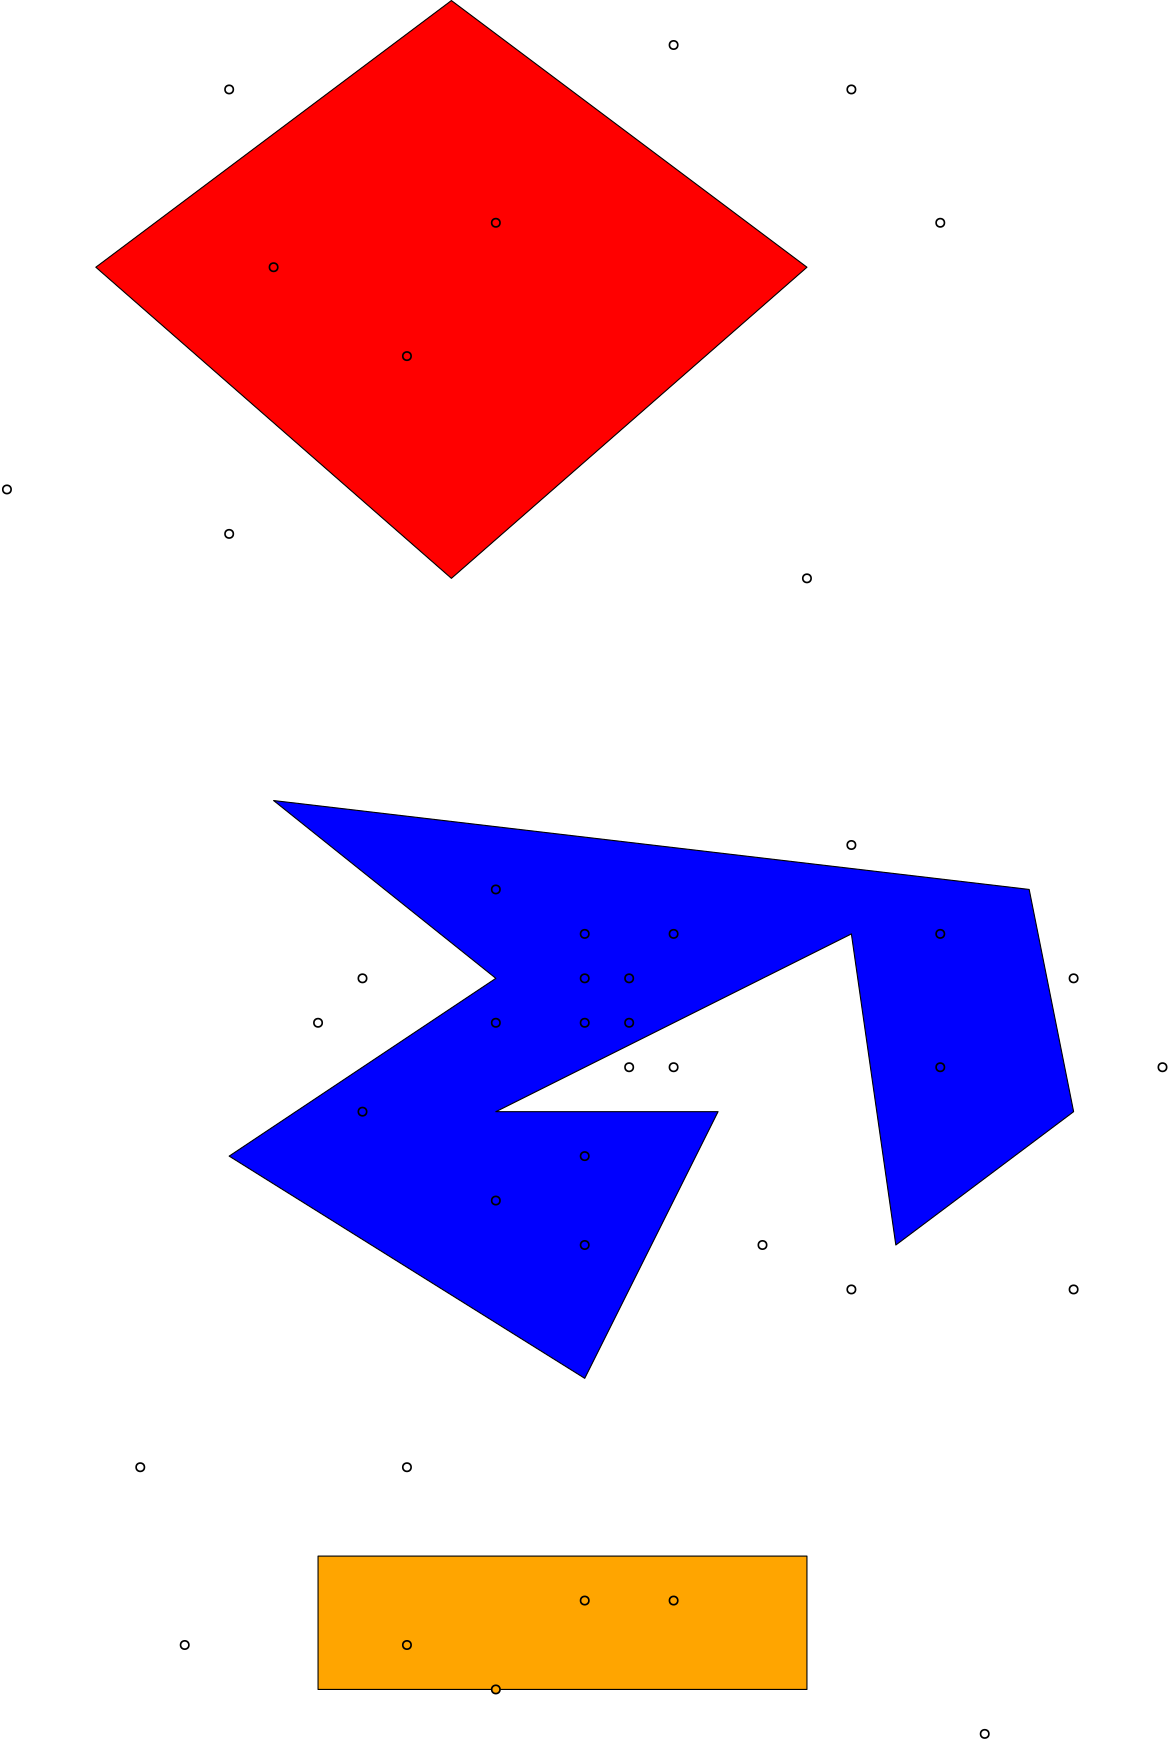 <?xml version="1.0"?>
<!DOCTYPE ipe SYSTEM "ipe.dtd">
<ipe version="70212" creator="Ipe 7.2.13">
<info created="D:20210207122154" modified="D:20210207130920"/>
<ipestyle name="basic">
<symbol name="arrow/arc(spx)">
<path stroke="sym-stroke" fill="sym-stroke" pen="sym-pen">
0 0 m
-1 0.333 l
-1 -0.333 l
h
</path>
</symbol>
<symbol name="arrow/farc(spx)">
<path stroke="sym-stroke" fill="white" pen="sym-pen">
0 0 m
-1 0.333 l
-1 -0.333 l
h
</path>
</symbol>
<symbol name="arrow/ptarc(spx)">
<path stroke="sym-stroke" fill="sym-stroke" pen="sym-pen">
0 0 m
-1 0.333 l
-0.8 0 l
-1 -0.333 l
h
</path>
</symbol>
<symbol name="arrow/fptarc(spx)">
<path stroke="sym-stroke" fill="white" pen="sym-pen">
0 0 m
-1 0.333 l
-0.8 0 l
-1 -0.333 l
h
</path>
</symbol>
<symbol name="mark/circle(sx)" transformations="translations">
<path fill="sym-stroke">
0.6 0 0 0.6 0 0 e
0.4 0 0 0.4 0 0 e
</path>
</symbol>
<symbol name="mark/disk(sx)" transformations="translations">
<path fill="sym-stroke">
0.6 0 0 0.6 0 0 e
</path>
</symbol>
<symbol name="mark/fdisk(sfx)" transformations="translations">
<group>
<path fill="sym-fill">
0.5 0 0 0.5 0 0 e
</path>
<path fill="sym-stroke" fillrule="eofill">
0.6 0 0 0.6 0 0 e
0.4 0 0 0.4 0 0 e
</path>
</group>
</symbol>
<symbol name="mark/box(sx)" transformations="translations">
<path fill="sym-stroke" fillrule="eofill">
-0.6 -0.6 m
0.6 -0.6 l
0.6 0.6 l
-0.6 0.6 l
h
-0.4 -0.4 m
0.4 -0.4 l
0.4 0.4 l
-0.4 0.4 l
h
</path>
</symbol>
<symbol name="mark/square(sx)" transformations="translations">
<path fill="sym-stroke">
-0.6 -0.6 m
0.6 -0.6 l
0.6 0.6 l
-0.6 0.6 l
h
</path>
</symbol>
<symbol name="mark/fsquare(sfx)" transformations="translations">
<group>
<path fill="sym-fill">
-0.5 -0.5 m
0.5 -0.5 l
0.5 0.5 l
-0.5 0.5 l
h
</path>
<path fill="sym-stroke" fillrule="eofill">
-0.6 -0.6 m
0.6 -0.6 l
0.6 0.6 l
-0.6 0.6 l
h
-0.4 -0.4 m
0.4 -0.4 l
0.4 0.4 l
-0.4 0.4 l
h
</path>
</group>
</symbol>
<symbol name="mark/cross(sx)" transformations="translations">
<group>
<path fill="sym-stroke">
-0.43 -0.57 m
0.57 0.43 l
0.43 0.57 l
-0.57 -0.43 l
h
</path>
<path fill="sym-stroke">
-0.43 0.57 m
0.57 -0.43 l
0.43 -0.57 l
-0.57 0.43 l
h
</path>
</group>
</symbol>
<symbol name="arrow/fnormal(spx)">
<path stroke="sym-stroke" fill="white" pen="sym-pen">
0 0 m
-1 0.333 l
-1 -0.333 l
h
</path>
</symbol>
<symbol name="arrow/pointed(spx)">
<path stroke="sym-stroke" fill="sym-stroke" pen="sym-pen">
0 0 m
-1 0.333 l
-0.8 0 l
-1 -0.333 l
h
</path>
</symbol>
<symbol name="arrow/fpointed(spx)">
<path stroke="sym-stroke" fill="white" pen="sym-pen">
0 0 m
-1 0.333 l
-0.8 0 l
-1 -0.333 l
h
</path>
</symbol>
<symbol name="arrow/linear(spx)">
<path stroke="sym-stroke" pen="sym-pen">
-1 0.333 m
0 0 l
-1 -0.333 l
</path>
</symbol>
<symbol name="arrow/fdouble(spx)">
<path stroke="sym-stroke" fill="white" pen="sym-pen">
0 0 m
-1 0.333 l
-1 -0.333 l
h
-1 0 m
-2 0.333 l
-2 -0.333 l
h
</path>
</symbol>
<symbol name="arrow/double(spx)">
<path stroke="sym-stroke" fill="sym-stroke" pen="sym-pen">
0 0 m
-1 0.333 l
-1 -0.333 l
h
-1 0 m
-2 0.333 l
-2 -0.333 l
h
</path>
</symbol>
<pen name="heavier" value="0.8"/>
<pen name="fat" value="1.2"/>
<pen name="ultrafat" value="2"/>
<symbolsize name="large" value="5"/>
<symbolsize name="small" value="2"/>
<symbolsize name="tiny" value="1.1"/>
<arrowsize name="large" value="10"/>
<arrowsize name="small" value="5"/>
<arrowsize name="tiny" value="3"/>
<color name="red" value="1 0 0"/>
<color name="green" value="0 1 0"/>
<color name="blue" value="0 0 1"/>
<color name="yellow" value="1 1 0"/>
<color name="orange" value="1 0.647 0"/>
<color name="gold" value="1 0.843 0"/>
<color name="purple" value="0.627 0.125 0.941"/>
<color name="gray" value="0.745"/>
<color name="brown" value="0.647 0.165 0.165"/>
<color name="navy" value="0 0 0.502"/>
<color name="pink" value="1 0.753 0.796"/>
<color name="seagreen" value="0.18 0.545 0.341"/>
<color name="turquoise" value="0.251 0.878 0.816"/>
<color name="violet" value="0.933 0.51 0.933"/>
<color name="darkblue" value="0 0 0.545"/>
<color name="darkcyan" value="0 0.545 0.545"/>
<color name="darkgray" value="0.663"/>
<color name="darkgreen" value="0 0.392 0"/>
<color name="darkmagenta" value="0.545 0 0.545"/>
<color name="darkorange" value="1 0.549 0"/>
<color name="darkred" value="0.545 0 0"/>
<color name="lightblue" value="0.678 0.847 0.902"/>
<color name="lightcyan" value="0.878 1 1"/>
<color name="lightgray" value="0.827"/>
<color name="lightgreen" value="0.565 0.933 0.565"/>
<color name="lightyellow" value="1 1 0.878"/>
<dashstyle name="dashed" value="[4] 0"/>
<dashstyle name="dotted" value="[1 3] 0"/>
<dashstyle name="dash dotted" value="[4 2 1 2] 0"/>
<dashstyle name="dash dot dotted" value="[4 2 1 2 1 2] 0"/>
<textsize name="large" value="\large"/>
<textsize name="Large" value="\Large"/>
<textsize name="LARGE" value="\LARGE"/>
<textsize name="huge" value="\huge"/>
<textsize name="Huge" value="\Huge"/>
<textsize name="small" value="\small"/>
<textsize name="footnote" value="\footnotesize"/>
<textsize name="tiny" value="\tiny"/>
<textstyle name="center" begin="\begin{center}" end="\end{center}"/>
<textstyle name="itemize" begin="\begin{itemize}" end="\end{itemize}"/>
<textstyle name="item" begin="\begin{itemize}\item{}" end="\end{itemize}"/>
<gridsize name="4 pts" value="4"/>
<gridsize name="8 pts (~3 mm)" value="8"/>
<gridsize name="16 pts (~6 mm)" value="16"/>
<gridsize name="32 pts (~12 mm)" value="32"/>
<gridsize name="10 pts (~3.5 mm)" value="10"/>
<gridsize name="20 pts (~7 mm)" value="20"/>
<gridsize name="14 pts (~5 mm)" value="14"/>
<gridsize name="28 pts (~10 mm)" value="28"/>
<gridsize name="56 pts (~20 mm)" value="56"/>
<anglesize name="90 deg" value="90"/>
<anglesize name="60 deg" value="60"/>
<anglesize name="45 deg" value="45"/>
<anglesize name="30 deg" value="30"/>
<anglesize name="22.5 deg" value="22.5"/>
<opacity name="10%" value="0.1"/>
<opacity name="30%" value="0.3"/>
<opacity name="50%" value="0.5"/>
<opacity name="75%" value="0.75"/>
<tiling name="falling" angle="-60" step="4" width="1"/>
<tiling name="rising" angle="30" step="4" width="1"/>
</ipestyle>
<ipestyle name="frank">
<arrowsize name="normal" value="5"/>
<arrowsize name="large" value="8"/>
<arrowsize name="huge" value="10"/>
<arrowsize name="small" value="3"/>
<arrowsize name="tiny" value="1"/>
<dashstyle name="dashed" value="[2 2] 0"/>
<dashstyle name="dotted" value="[0.5 1] 0"/>
<dashstyle name="dash dotted" value="[4 2 1 2] 0"/>
<dashstyle name="dash dot dotted" value="[4 2 1 2 1 2] 0"/>
<gridsize name="1 pts" value="1"/>
<gridsize name="2 pts" value="2"/>
<opacity name="10%" value="0.1"/>
<opacity name="30%" value="0.3"/>
<opacity name="50%" value="0.5"/>
<opacity name="20%" value="0.2"/>
<opacity name="40%" value="0.4"/>
<opacity name="60%" value="0.6"/>
<opacity name="70%" value="0.7"/>
<opacity name="80%" value="0.8"/>
<opacity name="90%" value="0.9"/>
</ipestyle>
<page>
<layer name="alpha"/>
<view layers="alpha" active="alpha"/>
<path layer="alpha" stroke="black" fill="red">
224 768 m
96 672 l
224 560 l
352 672 l
h
</path>
<use name="mark/fdisk(sfx)" pos="240 688" size="normal" stroke="black" fill="red"/>
<use name="mark/fdisk(sfx)" pos="160 672" size="normal" stroke="black" fill="red"/>
<use name="mark/fdisk(sfx)" pos="208 640" size="normal" stroke="black" fill="red"/>
<use name="mark/fdisk(sfx)" pos="368 736" size="normal" stroke="black"/>
<use name="mark/fdisk(sfx)" pos="400 688" size="normal" stroke="black"/>
<use name="mark/fdisk(sfx)" pos="352 560" size="normal" stroke="black"/>
<use name="mark/fdisk(sfx)" pos="64 592" size="normal" stroke="black"/>
<path stroke="black" fill="blue">
240 416 m
144 352 l
272 272 l
320 368 l
240 368 l
368 432 l
384 320 l
448 368 l
432 448 l
160 480 l
160 480 l
h
</path>
<use name="mark/fdisk(sfx)" pos="192 368" size="normal" stroke="black" fill="blue"/>
<use name="mark/fdisk(sfx)" pos="240 336" size="normal" stroke="black" fill="blue"/>
<use name="mark/fdisk(sfx)" pos="272 352" size="normal" stroke="black" fill="blue"/>
<use name="mark/fdisk(sfx)" pos="240 400" size="normal" stroke="black" fill="blue"/>
<use name="mark/fdisk(sfx)" pos="272 432" size="normal" stroke="black" fill="blue"/>
<use name="mark/fdisk(sfx)" pos="240 448" size="normal" stroke="black" fill="blue"/>
<use name="mark/fdisk(sfx)" pos="304 432" size="normal" stroke="black" fill="blue"/>
<use name="mark/fdisk(sfx)" pos="400 432" size="normal" stroke="black" fill="blue"/>
<use name="mark/fdisk(sfx)" pos="400 384" size="normal" stroke="black" fill="blue"/>
<use name="mark/fdisk(sfx)" pos="272 416" size="normal" stroke="black" fill="blue"/>
<use name="mark/fdisk(sfx)" pos="272 400" size="normal" stroke="black" fill="blue"/>
<use name="mark/fdisk(sfx)" pos="288 400" size="normal" stroke="black" fill="blue"/>
<use name="mark/fdisk(sfx)" pos="288 416" size="normal" stroke="black" fill="blue"/>
<use name="mark/fdisk(sfx)" pos="272 320" size="normal" stroke="black" fill="blue"/>
<path stroke="black" fill="orange">
176 208 m
176 160 l
352 160 l
352 208 l
h
</path>
<use name="mark/fdisk(sfx)" pos="208 176" size="normal" stroke="black" fill="orange"/>
<use name="mark/fdisk(sfx)" pos="240 160" size="normal" stroke="black" fill="orange"/>
<use name="mark/fdisk(sfx)" pos="272 192" size="normal" stroke="black" fill="orange"/>
<use name="mark/fdisk(sfx)" pos="304 192" size="normal" stroke="black" fill="orange"/>
<use name="mark/fdisk(sfx)" pos="112 240" size="normal" stroke="black" fill="white"/>
<use name="mark/fdisk(sfx)" pos="128 176" size="normal" stroke="black" fill="white"/>
<use name="mark/fdisk(sfx)" pos="416 144" size="normal" stroke="black" fill="white"/>
<use name="mark/fdisk(sfx)" pos="288 384" size="normal" stroke="black" fill="white"/>
<use name="mark/fdisk(sfx)" pos="304 384" size="normal" stroke="black" fill="white"/>
<use name="mark/fdisk(sfx)" pos="368 304" size="normal" stroke="black" fill="white"/>
<use name="mark/fdisk(sfx)" pos="336 320" size="normal" stroke="black" fill="white"/>
<use name="mark/fdisk(sfx)" pos="448 304" size="normal" stroke="black" fill="white"/>
<use name="mark/fdisk(sfx)" pos="480 384" size="normal" stroke="black" fill="white"/>
<use name="mark/fdisk(sfx)" pos="448 416" size="normal" stroke="black" fill="white"/>
<use name="mark/fdisk(sfx)" pos="368 464" size="normal" stroke="black" fill="white"/>
<use name="mark/fdisk(sfx)" pos="192 416" size="normal" stroke="black" fill="white"/>
<use name="mark/fdisk(sfx)" pos="176 400" size="normal" stroke="black" fill="white"/>
<use name="mark/fdisk(sfx)" pos="208 240" size="normal" stroke="black" fill="white"/>
<use name="mark/fdisk(sfx)" pos="144 576" size="normal" stroke="black" fill="white"/>
<use name="mark/fdisk(sfx)" pos="144 736" size="normal" stroke="black" fill="white"/>
<use name="mark/fdisk(sfx)" pos="304 752" size="normal" stroke="black" fill="white"/>
</page>
</ipe>
